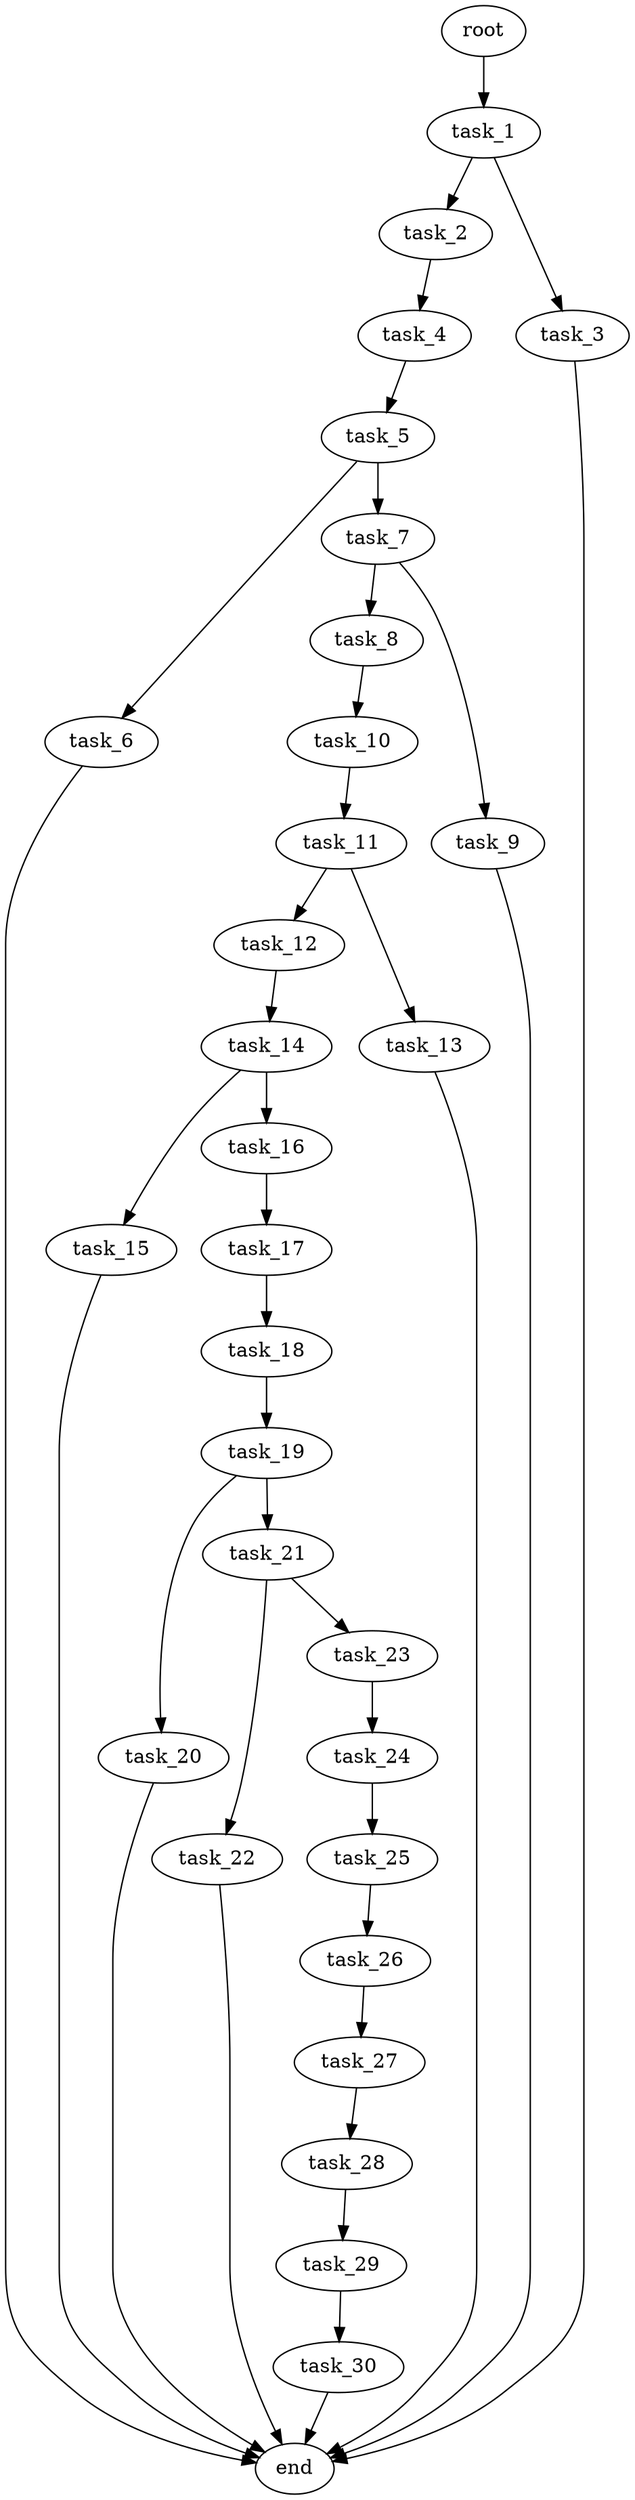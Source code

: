 digraph G {
  root [size="0.000000e+00"];
  task_1 [size="7.285722e+10"];
  task_2 [size="3.137459e+10"];
  task_3 [size="6.062482e+10"];
  task_4 [size="5.114719e+10"];
  task_5 [size="3.852569e+10"];
  task_6 [size="5.766304e+10"];
  task_7 [size="2.547970e+10"];
  task_8 [size="7.088144e+10"];
  task_9 [size="1.791109e+08"];
  task_10 [size="9.255826e+10"];
  task_11 [size="5.384982e+10"];
  task_12 [size="7.194581e+10"];
  task_13 [size="7.419759e+10"];
  task_14 [size="6.706614e+10"];
  task_15 [size="3.642850e+10"];
  task_16 [size="7.006681e+09"];
  task_17 [size="6.642713e+10"];
  task_18 [size="3.302670e+10"];
  task_19 [size="3.139843e+10"];
  task_20 [size="8.480305e+10"];
  task_21 [size="7.197823e+10"];
  task_22 [size="3.003922e+10"];
  task_23 [size="3.093537e+10"];
  task_24 [size="4.084521e+10"];
  task_25 [size="4.024601e+10"];
  task_26 [size="2.957256e+10"];
  task_27 [size="1.273751e+10"];
  task_28 [size="4.205043e+10"];
  task_29 [size="9.403696e+10"];
  task_30 [size="6.773502e+10"];
  end [size="0.000000e+00"];

  root -> task_1 [size="1.000000e-12"];
  task_1 -> task_2 [size="3.137459e+08"];
  task_1 -> task_3 [size="6.062482e+08"];
  task_2 -> task_4 [size="5.114719e+08"];
  task_3 -> end [size="1.000000e-12"];
  task_4 -> task_5 [size="3.852569e+08"];
  task_5 -> task_6 [size="5.766304e+08"];
  task_5 -> task_7 [size="2.547970e+08"];
  task_6 -> end [size="1.000000e-12"];
  task_7 -> task_8 [size="7.088144e+08"];
  task_7 -> task_9 [size="1.791109e+06"];
  task_8 -> task_10 [size="9.255826e+08"];
  task_9 -> end [size="1.000000e-12"];
  task_10 -> task_11 [size="5.384982e+08"];
  task_11 -> task_12 [size="7.194581e+08"];
  task_11 -> task_13 [size="7.419759e+08"];
  task_12 -> task_14 [size="6.706614e+08"];
  task_13 -> end [size="1.000000e-12"];
  task_14 -> task_15 [size="3.642850e+08"];
  task_14 -> task_16 [size="7.006681e+07"];
  task_15 -> end [size="1.000000e-12"];
  task_16 -> task_17 [size="6.642713e+08"];
  task_17 -> task_18 [size="3.302670e+08"];
  task_18 -> task_19 [size="3.139843e+08"];
  task_19 -> task_20 [size="8.480305e+08"];
  task_19 -> task_21 [size="7.197823e+08"];
  task_20 -> end [size="1.000000e-12"];
  task_21 -> task_22 [size="3.003922e+08"];
  task_21 -> task_23 [size="3.093537e+08"];
  task_22 -> end [size="1.000000e-12"];
  task_23 -> task_24 [size="4.084521e+08"];
  task_24 -> task_25 [size="4.024601e+08"];
  task_25 -> task_26 [size="2.957256e+08"];
  task_26 -> task_27 [size="1.273751e+08"];
  task_27 -> task_28 [size="4.205043e+08"];
  task_28 -> task_29 [size="9.403696e+08"];
  task_29 -> task_30 [size="6.773502e+08"];
  task_30 -> end [size="1.000000e-12"];
}
